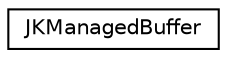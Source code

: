 digraph "Graphical Class Hierarchy"
{
  edge [fontname="Helvetica",fontsize="10",labelfontname="Helvetica",labelfontsize="10"];
  node [fontname="Helvetica",fontsize="10",shape=record];
  rankdir="LR";
  Node1 [label="JKManagedBuffer",height=0.2,width=0.4,color="black", fillcolor="white", style="filled",URL="$struct_j_k_managed_buffer.html"];
}
